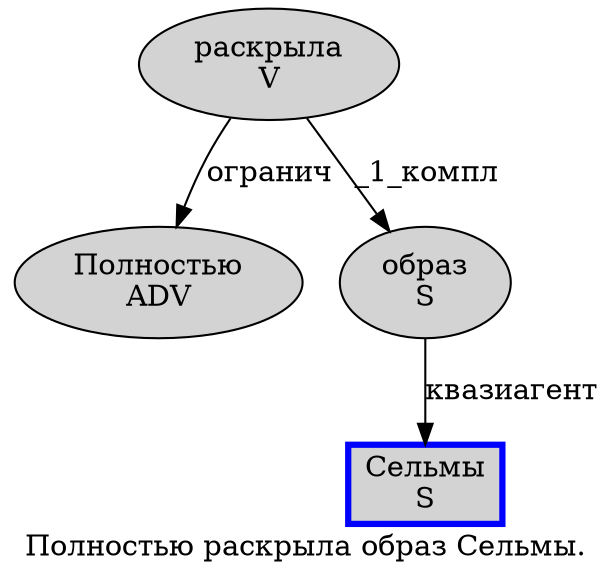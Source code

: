 digraph SENTENCE_705 {
	graph [label="Полностью раскрыла образ Сельмы."]
	node [style=filled]
		0 [label="Полностью
ADV" color="" fillcolor=lightgray penwidth=1 shape=ellipse]
		1 [label="раскрыла
V" color="" fillcolor=lightgray penwidth=1 shape=ellipse]
		2 [label="образ
S" color="" fillcolor=lightgray penwidth=1 shape=ellipse]
		3 [label="Сельмы
S" color=blue fillcolor=lightgray penwidth=3 shape=box]
			1 -> 0 [label="огранич"]
			1 -> 2 [label="_1_компл"]
			2 -> 3 [label="квазиагент"]
}
